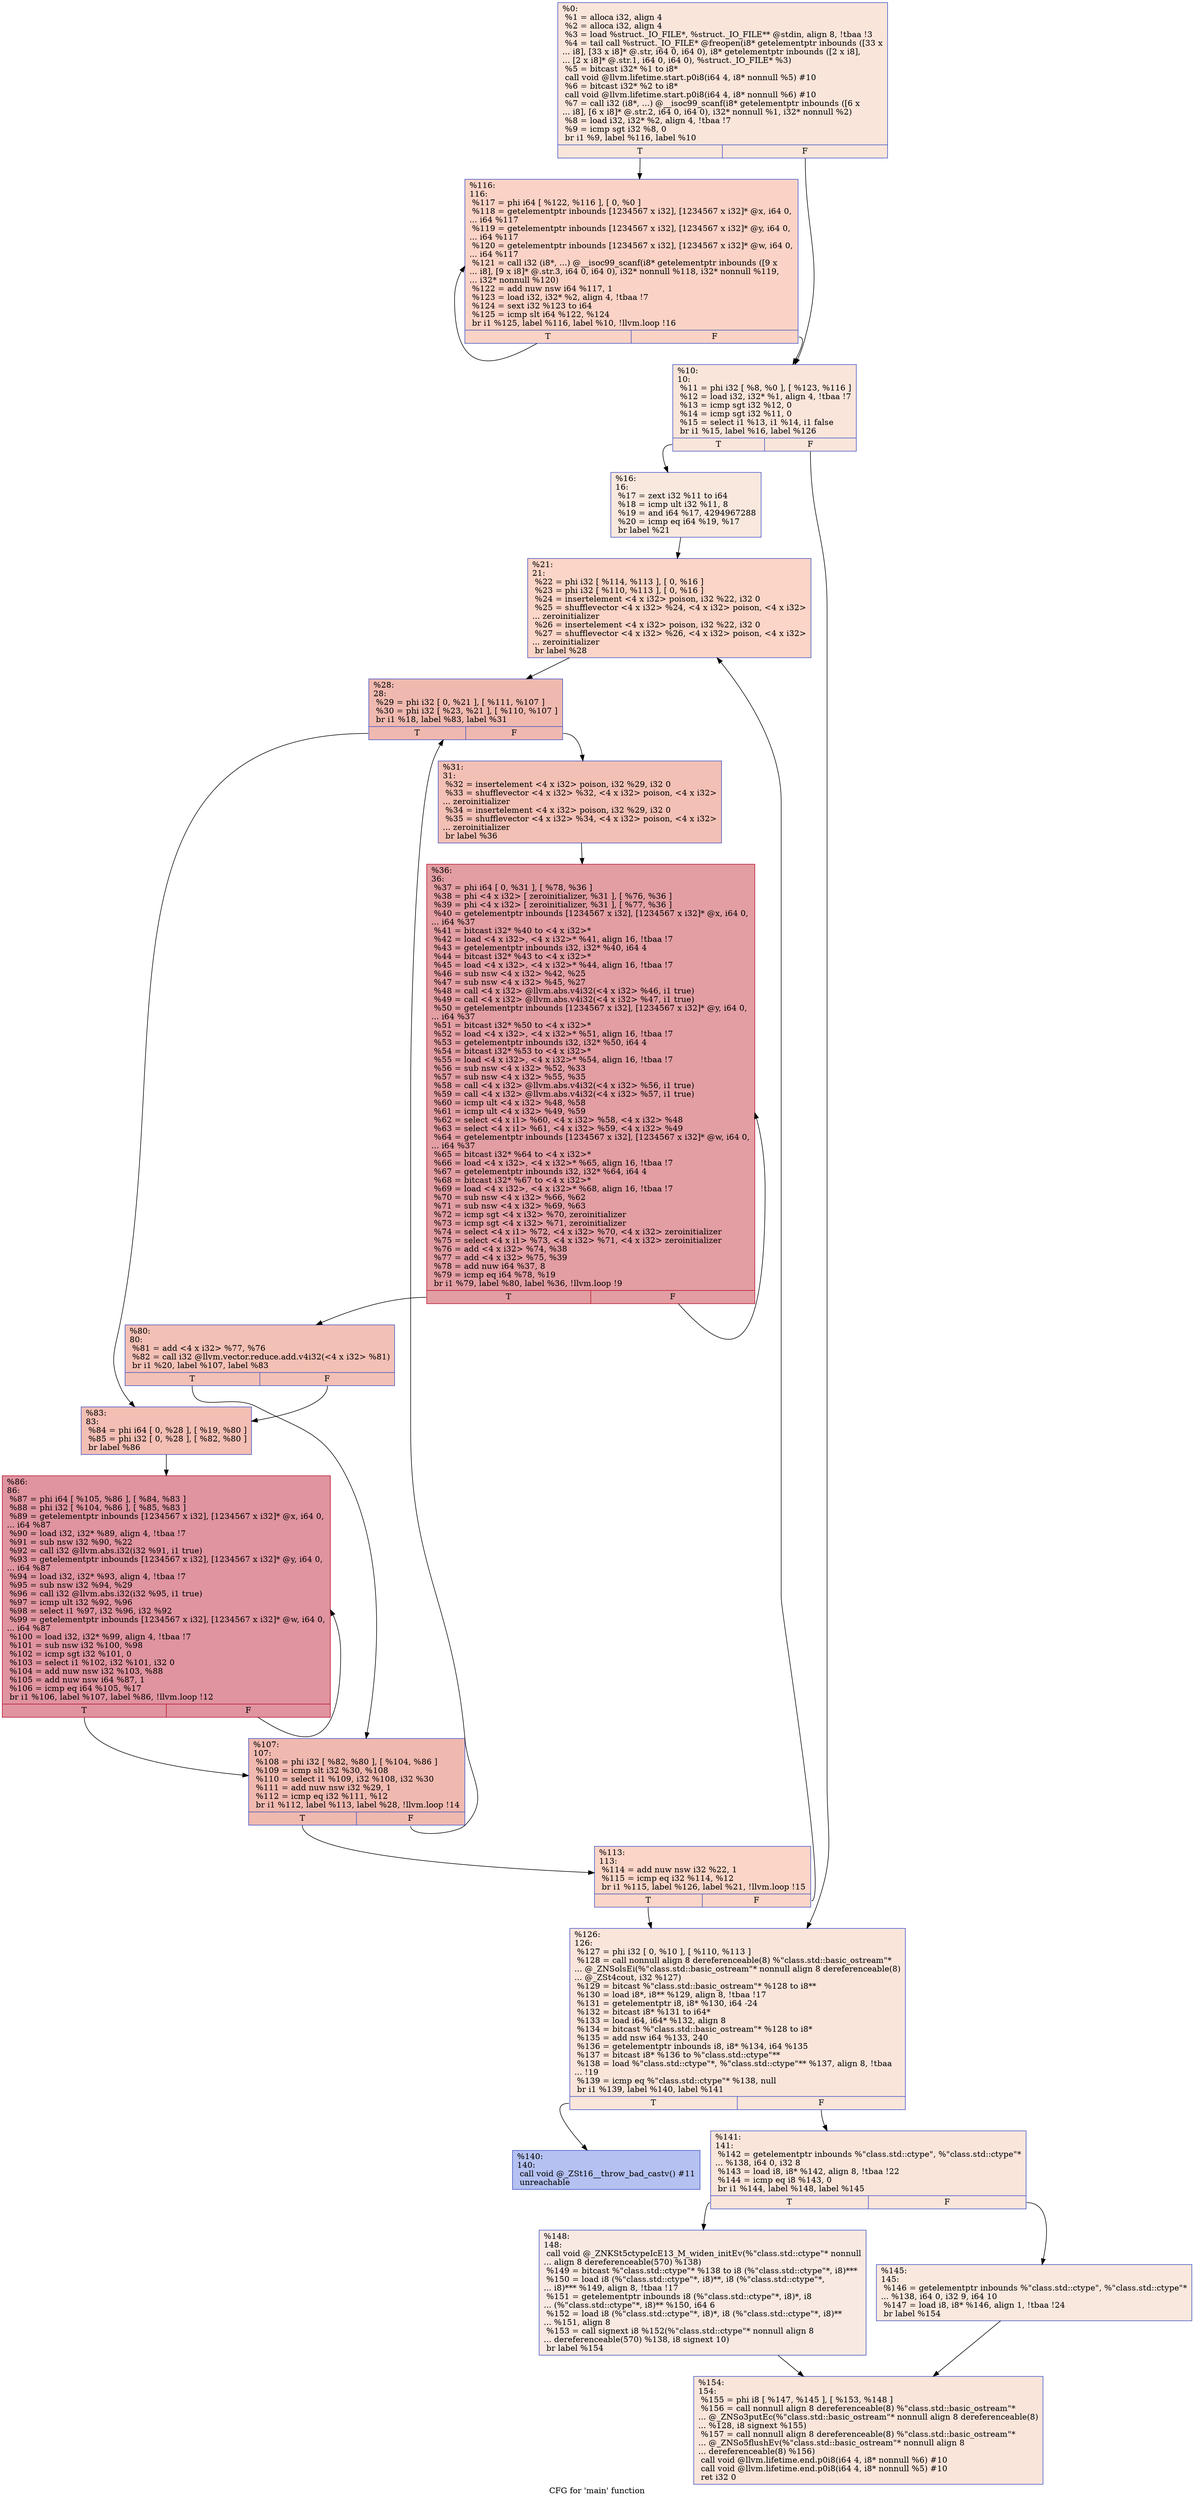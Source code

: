 digraph "CFG for 'main' function" {
	label="CFG for 'main' function";

	Node0x56459a280a50 [shape=record,color="#3d50c3ff", style=filled, fillcolor="#f4c5ad70",label="{%0:\l  %1 = alloca i32, align 4\l  %2 = alloca i32, align 4\l  %3 = load %struct._IO_FILE*, %struct._IO_FILE** @stdin, align 8, !tbaa !3\l  %4 = tail call %struct._IO_FILE* @freopen(i8* getelementptr inbounds ([33 x\l... i8], [33 x i8]* @.str, i64 0, i64 0), i8* getelementptr inbounds ([2 x i8],\l... [2 x i8]* @.str.1, i64 0, i64 0), %struct._IO_FILE* %3)\l  %5 = bitcast i32* %1 to i8*\l  call void @llvm.lifetime.start.p0i8(i64 4, i8* nonnull %5) #10\l  %6 = bitcast i32* %2 to i8*\l  call void @llvm.lifetime.start.p0i8(i64 4, i8* nonnull %6) #10\l  %7 = call i32 (i8*, ...) @__isoc99_scanf(i8* getelementptr inbounds ([6 x\l... i8], [6 x i8]* @.str.2, i64 0, i64 0), i32* nonnull %1, i32* nonnull %2)\l  %8 = load i32, i32* %2, align 4, !tbaa !7\l  %9 = icmp sgt i32 %8, 0\l  br i1 %9, label %116, label %10\l|{<s0>T|<s1>F}}"];
	Node0x56459a280a50:s0 -> Node0x56459a281c70;
	Node0x56459a280a50:s1 -> Node0x56459a2836a0;
	Node0x56459a2836a0 [shape=record,color="#3d50c3ff", style=filled, fillcolor="#f4c5ad70",label="{%10:\l10:                                               \l  %11 = phi i32 [ %8, %0 ], [ %123, %116 ]\l  %12 = load i32, i32* %1, align 4, !tbaa !7\l  %13 = icmp sgt i32 %12, 0\l  %14 = icmp sgt i32 %11, 0\l  %15 = select i1 %13, i1 %14, i1 false\l  br i1 %15, label %16, label %126\l|{<s0>T|<s1>F}}"];
	Node0x56459a2836a0:s0 -> Node0x56459a284140;
	Node0x56459a2836a0:s1 -> Node0x56459a2841d0;
	Node0x56459a284140 [shape=record,color="#3d50c3ff", style=filled, fillcolor="#f2cab570",label="{%16:\l16:                                               \l  %17 = zext i32 %11 to i64\l  %18 = icmp ult i32 %11, 8\l  %19 = and i64 %17, 4294967288\l  %20 = icmp eq i64 %19, %17\l  br label %21\l}"];
	Node0x56459a284140 -> Node0x56459a284500;
	Node0x56459a284500 [shape=record,color="#3d50c3ff", style=filled, fillcolor="#f5a08170",label="{%21:\l21:                                               \l  %22 = phi i32 [ %114, %113 ], [ 0, %16 ]\l  %23 = phi i32 [ %110, %113 ], [ 0, %16 ]\l  %24 = insertelement \<4 x i32\> poison, i32 %22, i32 0\l  %25 = shufflevector \<4 x i32\> %24, \<4 x i32\> poison, \<4 x i32\>\l... zeroinitializer\l  %26 = insertelement \<4 x i32\> poison, i32 %22, i32 0\l  %27 = shufflevector \<4 x i32\> %26, \<4 x i32\> poison, \<4 x i32\>\l... zeroinitializer\l  br label %28\l}"];
	Node0x56459a284500 -> Node0x56459a285550;
	Node0x56459a285550 [shape=record,color="#3d50c3ff", style=filled, fillcolor="#de614d70",label="{%28:\l28:                                               \l  %29 = phi i32 [ 0, %21 ], [ %111, %107 ]\l  %30 = phi i32 [ %23, %21 ], [ %110, %107 ]\l  br i1 %18, label %83, label %31\l|{<s0>T|<s1>F}}"];
	Node0x56459a285550:s0 -> Node0x56459a285870;
	Node0x56459a285550:s1 -> Node0x56459a285900;
	Node0x56459a285900 [shape=record,color="#3d50c3ff", style=filled, fillcolor="#e5705870",label="{%31:\l31:                                               \l  %32 = insertelement \<4 x i32\> poison, i32 %29, i32 0\l  %33 = shufflevector \<4 x i32\> %32, \<4 x i32\> poison, \<4 x i32\>\l... zeroinitializer\l  %34 = insertelement \<4 x i32\> poison, i32 %29, i32 0\l  %35 = shufflevector \<4 x i32\> %34, \<4 x i32\> poison, \<4 x i32\>\l... zeroinitializer\l  br label %36\l}"];
	Node0x56459a285900 -> Node0x56459a285f10;
	Node0x56459a285f10 [shape=record,color="#b70d28ff", style=filled, fillcolor="#be242e70",label="{%36:\l36:                                               \l  %37 = phi i64 [ 0, %31 ], [ %78, %36 ]\l  %38 = phi \<4 x i32\> [ zeroinitializer, %31 ], [ %76, %36 ]\l  %39 = phi \<4 x i32\> [ zeroinitializer, %31 ], [ %77, %36 ]\l  %40 = getelementptr inbounds [1234567 x i32], [1234567 x i32]* @x, i64 0,\l... i64 %37\l  %41 = bitcast i32* %40 to \<4 x i32\>*\l  %42 = load \<4 x i32\>, \<4 x i32\>* %41, align 16, !tbaa !7\l  %43 = getelementptr inbounds i32, i32* %40, i64 4\l  %44 = bitcast i32* %43 to \<4 x i32\>*\l  %45 = load \<4 x i32\>, \<4 x i32\>* %44, align 16, !tbaa !7\l  %46 = sub nsw \<4 x i32\> %42, %25\l  %47 = sub nsw \<4 x i32\> %45, %27\l  %48 = call \<4 x i32\> @llvm.abs.v4i32(\<4 x i32\> %46, i1 true)\l  %49 = call \<4 x i32\> @llvm.abs.v4i32(\<4 x i32\> %47, i1 true)\l  %50 = getelementptr inbounds [1234567 x i32], [1234567 x i32]* @y, i64 0,\l... i64 %37\l  %51 = bitcast i32* %50 to \<4 x i32\>*\l  %52 = load \<4 x i32\>, \<4 x i32\>* %51, align 16, !tbaa !7\l  %53 = getelementptr inbounds i32, i32* %50, i64 4\l  %54 = bitcast i32* %53 to \<4 x i32\>*\l  %55 = load \<4 x i32\>, \<4 x i32\>* %54, align 16, !tbaa !7\l  %56 = sub nsw \<4 x i32\> %52, %33\l  %57 = sub nsw \<4 x i32\> %55, %35\l  %58 = call \<4 x i32\> @llvm.abs.v4i32(\<4 x i32\> %56, i1 true)\l  %59 = call \<4 x i32\> @llvm.abs.v4i32(\<4 x i32\> %57, i1 true)\l  %60 = icmp ult \<4 x i32\> %48, %58\l  %61 = icmp ult \<4 x i32\> %49, %59\l  %62 = select \<4 x i1\> %60, \<4 x i32\> %58, \<4 x i32\> %48\l  %63 = select \<4 x i1\> %61, \<4 x i32\> %59, \<4 x i32\> %49\l  %64 = getelementptr inbounds [1234567 x i32], [1234567 x i32]* @w, i64 0,\l... i64 %37\l  %65 = bitcast i32* %64 to \<4 x i32\>*\l  %66 = load \<4 x i32\>, \<4 x i32\>* %65, align 16, !tbaa !7\l  %67 = getelementptr inbounds i32, i32* %64, i64 4\l  %68 = bitcast i32* %67 to \<4 x i32\>*\l  %69 = load \<4 x i32\>, \<4 x i32\>* %68, align 16, !tbaa !7\l  %70 = sub nsw \<4 x i32\> %66, %62\l  %71 = sub nsw \<4 x i32\> %69, %63\l  %72 = icmp sgt \<4 x i32\> %70, zeroinitializer\l  %73 = icmp sgt \<4 x i32\> %71, zeroinitializer\l  %74 = select \<4 x i1\> %72, \<4 x i32\> %70, \<4 x i32\> zeroinitializer\l  %75 = select \<4 x i1\> %73, \<4 x i32\> %71, \<4 x i32\> zeroinitializer\l  %76 = add \<4 x i32\> %74, %38\l  %77 = add \<4 x i32\> %75, %39\l  %78 = add nuw i64 %37, 8\l  %79 = icmp eq i64 %78, %19\l  br i1 %79, label %80, label %36, !llvm.loop !9\l|{<s0>T|<s1>F}}"];
	Node0x56459a285f10:s0 -> Node0x56459a2880d0;
	Node0x56459a285f10:s1 -> Node0x56459a285f10;
	Node0x56459a2880d0 [shape=record,color="#3d50c3ff", style=filled, fillcolor="#e5705870",label="{%80:\l80:                                               \l  %81 = add \<4 x i32\> %77, %76\l  %82 = call i32 @llvm.vector.reduce.add.v4i32(\<4 x i32\> %81)\l  br i1 %20, label %107, label %83\l|{<s0>T|<s1>F}}"];
	Node0x56459a2880d0:s0 -> Node0x56459a285680;
	Node0x56459a2880d0:s1 -> Node0x56459a285870;
	Node0x56459a285870 [shape=record,color="#3d50c3ff", style=filled, fillcolor="#e36c5570",label="{%83:\l83:                                               \l  %84 = phi i64 [ 0, %28 ], [ %19, %80 ]\l  %85 = phi i32 [ 0, %28 ], [ %82, %80 ]\l  br label %86\l}"];
	Node0x56459a285870 -> Node0x56459a288700;
	Node0x56459a288700 [shape=record,color="#b70d28ff", style=filled, fillcolor="#b70d2870",label="{%86:\l86:                                               \l  %87 = phi i64 [ %105, %86 ], [ %84, %83 ]\l  %88 = phi i32 [ %104, %86 ], [ %85, %83 ]\l  %89 = getelementptr inbounds [1234567 x i32], [1234567 x i32]* @x, i64 0,\l... i64 %87\l  %90 = load i32, i32* %89, align 4, !tbaa !7\l  %91 = sub nsw i32 %90, %22\l  %92 = call i32 @llvm.abs.i32(i32 %91, i1 true)\l  %93 = getelementptr inbounds [1234567 x i32], [1234567 x i32]* @y, i64 0,\l... i64 %87\l  %94 = load i32, i32* %93, align 4, !tbaa !7\l  %95 = sub nsw i32 %94, %29\l  %96 = call i32 @llvm.abs.i32(i32 %95, i1 true)\l  %97 = icmp ult i32 %92, %96\l  %98 = select i1 %97, i32 %96, i32 %92\l  %99 = getelementptr inbounds [1234567 x i32], [1234567 x i32]* @w, i64 0,\l... i64 %87\l  %100 = load i32, i32* %99, align 4, !tbaa !7\l  %101 = sub nsw i32 %100, %98\l  %102 = icmp sgt i32 %101, 0\l  %103 = select i1 %102, i32 %101, i32 0\l  %104 = add nuw nsw i32 %103, %88\l  %105 = add nuw nsw i64 %87, 1\l  %106 = icmp eq i64 %105, %17\l  br i1 %106, label %107, label %86, !llvm.loop !12\l|{<s0>T|<s1>F}}"];
	Node0x56459a288700:s0 -> Node0x56459a285680;
	Node0x56459a288700:s1 -> Node0x56459a288700;
	Node0x56459a285680 [shape=record,color="#3d50c3ff", style=filled, fillcolor="#de614d70",label="{%107:\l107:                                              \l  %108 = phi i32 [ %82, %80 ], [ %104, %86 ]\l  %109 = icmp slt i32 %30, %108\l  %110 = select i1 %109, i32 %108, i32 %30\l  %111 = add nuw nsw i32 %29, 1\l  %112 = icmp eq i32 %111, %12\l  br i1 %112, label %113, label %28, !llvm.loop !14\l|{<s0>T|<s1>F}}"];
	Node0x56459a285680:s0 -> Node0x56459a2845f0;
	Node0x56459a285680:s1 -> Node0x56459a285550;
	Node0x56459a2845f0 [shape=record,color="#3d50c3ff", style=filled, fillcolor="#f5a08170",label="{%113:\l113:                                              \l  %114 = add nuw nsw i32 %22, 1\l  %115 = icmp eq i32 %114, %12\l  br i1 %115, label %126, label %21, !llvm.loop !15\l|{<s0>T|<s1>F}}"];
	Node0x56459a2845f0:s0 -> Node0x56459a2841d0;
	Node0x56459a2845f0:s1 -> Node0x56459a284500;
	Node0x56459a281c70 [shape=record,color="#3d50c3ff", style=filled, fillcolor="#f59c7d70",label="{%116:\l116:                                              \l  %117 = phi i64 [ %122, %116 ], [ 0, %0 ]\l  %118 = getelementptr inbounds [1234567 x i32], [1234567 x i32]* @x, i64 0,\l... i64 %117\l  %119 = getelementptr inbounds [1234567 x i32], [1234567 x i32]* @y, i64 0,\l... i64 %117\l  %120 = getelementptr inbounds [1234567 x i32], [1234567 x i32]* @w, i64 0,\l... i64 %117\l  %121 = call i32 (i8*, ...) @__isoc99_scanf(i8* getelementptr inbounds ([9 x\l... i8], [9 x i8]* @.str.3, i64 0, i64 0), i32* nonnull %118, i32* nonnull %119,\l... i32* nonnull %120)\l  %122 = add nuw nsw i64 %117, 1\l  %123 = load i32, i32* %2, align 4, !tbaa !7\l  %124 = sext i32 %123 to i64\l  %125 = icmp slt i64 %122, %124\l  br i1 %125, label %116, label %10, !llvm.loop !16\l|{<s0>T|<s1>F}}"];
	Node0x56459a281c70:s0 -> Node0x56459a281c70;
	Node0x56459a281c70:s1 -> Node0x56459a2836a0;
	Node0x56459a2841d0 [shape=record,color="#3d50c3ff", style=filled, fillcolor="#f4c5ad70",label="{%126:\l126:                                              \l  %127 = phi i32 [ 0, %10 ], [ %110, %113 ]\l  %128 = call nonnull align 8 dereferenceable(8) %\"class.std::basic_ostream\"*\l... @_ZNSolsEi(%\"class.std::basic_ostream\"* nonnull align 8 dereferenceable(8)\l... @_ZSt4cout, i32 %127)\l  %129 = bitcast %\"class.std::basic_ostream\"* %128 to i8**\l  %130 = load i8*, i8** %129, align 8, !tbaa !17\l  %131 = getelementptr i8, i8* %130, i64 -24\l  %132 = bitcast i8* %131 to i64*\l  %133 = load i64, i64* %132, align 8\l  %134 = bitcast %\"class.std::basic_ostream\"* %128 to i8*\l  %135 = add nsw i64 %133, 240\l  %136 = getelementptr inbounds i8, i8* %134, i64 %135\l  %137 = bitcast i8* %136 to %\"class.std::ctype\"**\l  %138 = load %\"class.std::ctype\"*, %\"class.std::ctype\"** %137, align 8, !tbaa\l... !19\l  %139 = icmp eq %\"class.std::ctype\"* %138, null\l  br i1 %139, label %140, label %141\l|{<s0>T|<s1>F}}"];
	Node0x56459a2841d0:s0 -> Node0x56459a28b880;
	Node0x56459a2841d0:s1 -> Node0x56459a28b910;
	Node0x56459a28b880 [shape=record,color="#3d50c3ff", style=filled, fillcolor="#5572df70",label="{%140:\l140:                                              \l  call void @_ZSt16__throw_bad_castv() #11\l  unreachable\l}"];
	Node0x56459a28b910 [shape=record,color="#3d50c3ff", style=filled, fillcolor="#f4c5ad70",label="{%141:\l141:                                              \l  %142 = getelementptr inbounds %\"class.std::ctype\", %\"class.std::ctype\"*\l... %138, i64 0, i32 8\l  %143 = load i8, i8* %142, align 8, !tbaa !22\l  %144 = icmp eq i8 %143, 0\l  br i1 %144, label %148, label %145\l|{<s0>T|<s1>F}}"];
	Node0x56459a28b910:s0 -> Node0x56459a28bf00;
	Node0x56459a28b910:s1 -> Node0x56459a28bf90;
	Node0x56459a28bf90 [shape=record,color="#3d50c3ff", style=filled, fillcolor="#f2cab570",label="{%145:\l145:                                              \l  %146 = getelementptr inbounds %\"class.std::ctype\", %\"class.std::ctype\"*\l... %138, i64 0, i32 9, i64 10\l  %147 = load i8, i8* %146, align 1, !tbaa !24\l  br label %154\l}"];
	Node0x56459a28bf90 -> Node0x56459a28c280;
	Node0x56459a28bf00 [shape=record,color="#3d50c3ff", style=filled, fillcolor="#efcebd70",label="{%148:\l148:                                              \l  call void @_ZNKSt5ctypeIcE13_M_widen_initEv(%\"class.std::ctype\"* nonnull\l... align 8 dereferenceable(570) %138)\l  %149 = bitcast %\"class.std::ctype\"* %138 to i8 (%\"class.std::ctype\"*, i8)***\l  %150 = load i8 (%\"class.std::ctype\"*, i8)**, i8 (%\"class.std::ctype\"*,\l... i8)*** %149, align 8, !tbaa !17\l  %151 = getelementptr inbounds i8 (%\"class.std::ctype\"*, i8)*, i8\l... (%\"class.std::ctype\"*, i8)** %150, i64 6\l  %152 = load i8 (%\"class.std::ctype\"*, i8)*, i8 (%\"class.std::ctype\"*, i8)**\l... %151, align 8\l  %153 = call signext i8 %152(%\"class.std::ctype\"* nonnull align 8\l... dereferenceable(570) %138, i8 signext 10)\l  br label %154\l}"];
	Node0x56459a28bf00 -> Node0x56459a28c280;
	Node0x56459a28c280 [shape=record,color="#3d50c3ff", style=filled, fillcolor="#f4c5ad70",label="{%154:\l154:                                              \l  %155 = phi i8 [ %147, %145 ], [ %153, %148 ]\l  %156 = call nonnull align 8 dereferenceable(8) %\"class.std::basic_ostream\"*\l... @_ZNSo3putEc(%\"class.std::basic_ostream\"* nonnull align 8 dereferenceable(8)\l... %128, i8 signext %155)\l  %157 = call nonnull align 8 dereferenceable(8) %\"class.std::basic_ostream\"*\l... @_ZNSo5flushEv(%\"class.std::basic_ostream\"* nonnull align 8\l... dereferenceable(8) %156)\l  call void @llvm.lifetime.end.p0i8(i64 4, i8* nonnull %6) #10\l  call void @llvm.lifetime.end.p0i8(i64 4, i8* nonnull %5) #10\l  ret i32 0\l}"];
}
